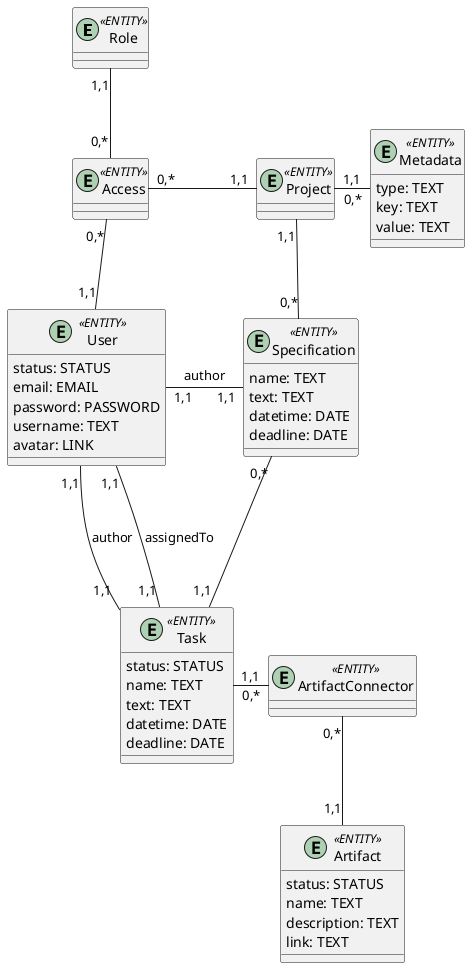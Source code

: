 @startuml
entity Role <<ENTITY>> {
    
}

entity Access <<ENTITY>> {

}

entity User <<ENTITY>> {
    status: STATUS
    email: EMAIL
    password: PASSWORD
    username: TEXT
    avatar: LINK
    
}

entity Project <<ENTITY>> {

}

entity Metadata <<ENTITY>> {
    type: TEXT
    key: TEXT
    value: TEXT
}

entity Specification <<ENTITY>> {
    name: TEXT
    text: TEXT
    datetime: DATE
    deadline: DATE
}


entity Task <<ENTITY>> {
    status: STATUS
    name: TEXT
    text: TEXT
    datetime: DATE
    deadline: DATE
}

entity ArtifactConnector <<ENTITY>> {
    
}

entity Artifact <<ENTITY>> {
    status: STATUS
    name: TEXT
    description: TEXT
    link: TEXT
}

Access "0,*" -u- "1,1" Role
Access "0,*" -r- "1,1" Project : "                    "
Access "0,*" -- "1,1" User

Project "1,1" -r- "0,*" Metadata

Specification "0,*" -u- "1,1" Project

Specification "1,1" -l- "1,1" User: author

Specification "0,*" --- "1,1" Task

Task "1,1" -u- "1,1" User: author
Task "1,1" -u- "1,1" User: assignedTo

ArtifactConnector "0,*" -l- "1,1" Task
ArtifactConnector "0,*" -- "1,1" Artifact
@enduml
